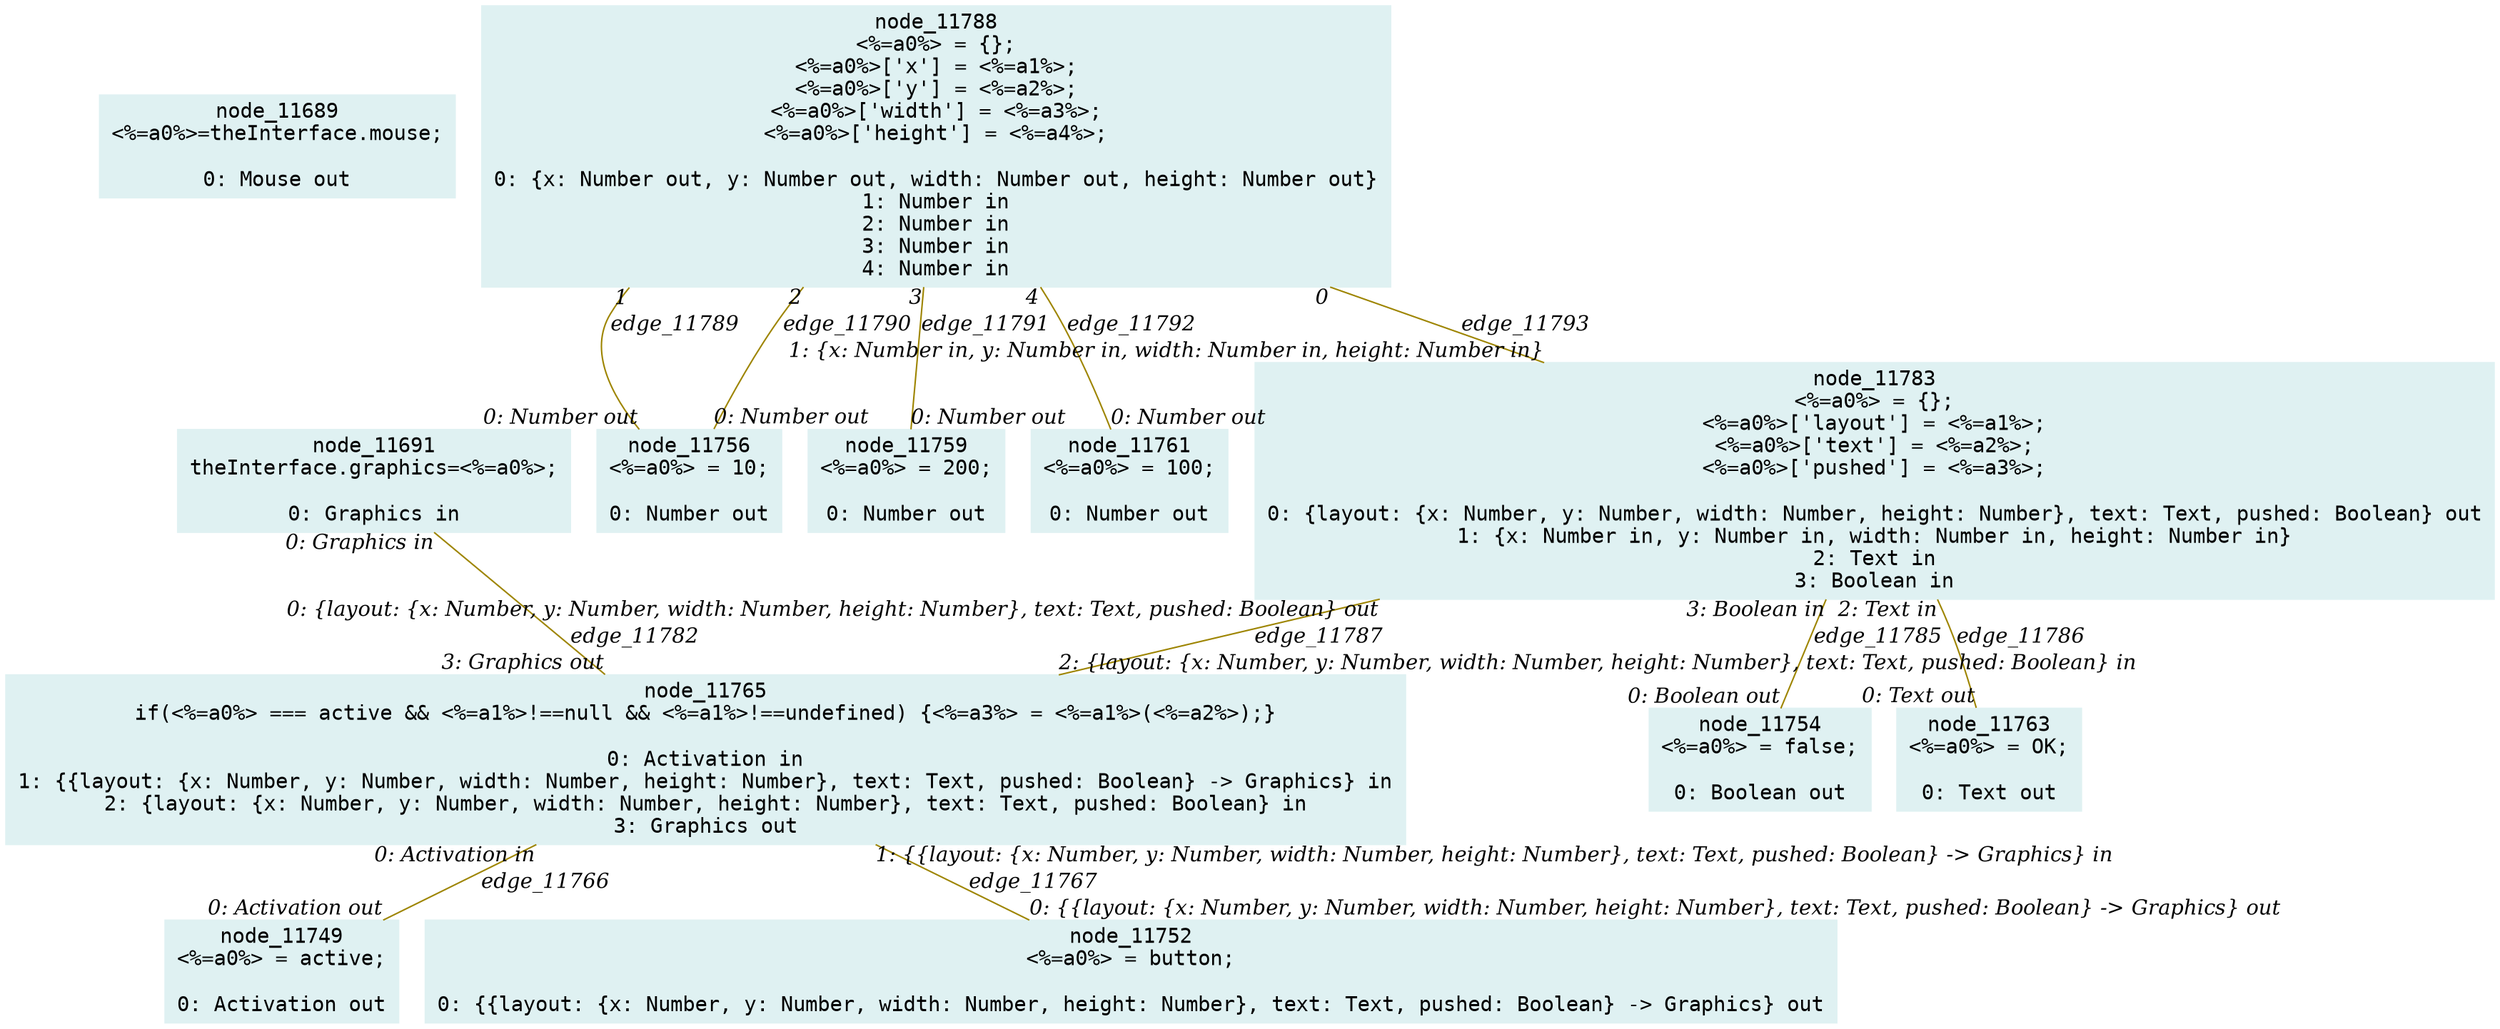 digraph g{node_11689 [shape="box", style="filled", color="#dff1f2", fontname="Courier", label="node_11689
<%=a0%>=theInterface.mouse;

0: Mouse out" ]
node_11691 [shape="box", style="filled", color="#dff1f2", fontname="Courier", label="node_11691
theInterface.graphics=<%=a0%>;

0: Graphics in" ]
node_11749 [shape="box", style="filled", color="#dff1f2", fontname="Courier", label="node_11749
<%=a0%> = active;

0: Activation out" ]
node_11752 [shape="box", style="filled", color="#dff1f2", fontname="Courier", label="node_11752
<%=a0%> = button;

0: {{layout: {x: Number, y: Number, width: Number, height: Number}, text: Text, pushed: Boolean} -> Graphics} out" ]
node_11754 [shape="box", style="filled", color="#dff1f2", fontname="Courier", label="node_11754
<%=a0%> = false;

0: Boolean out" ]
node_11756 [shape="box", style="filled", color="#dff1f2", fontname="Courier", label="node_11756
<%=a0%> = 10;

0: Number out" ]
node_11759 [shape="box", style="filled", color="#dff1f2", fontname="Courier", label="node_11759
<%=a0%> = 200;

0: Number out" ]
node_11761 [shape="box", style="filled", color="#dff1f2", fontname="Courier", label="node_11761
<%=a0%> = 100;

0: Number out" ]
node_11763 [shape="box", style="filled", color="#dff1f2", fontname="Courier", label="node_11763
<%=a0%> = OK;

0: Text out" ]
node_11765 [shape="box", style="filled", color="#dff1f2", fontname="Courier", label="node_11765
if(<%=a0%> === active && <%=a1%>!==null && <%=a1%>!==undefined) {<%=a3%> = <%=a1%>(<%=a2%>);}

0: Activation in
1: {{layout: {x: Number, y: Number, width: Number, height: Number}, text: Text, pushed: Boolean} -> Graphics} in
2: {layout: {x: Number, y: Number, width: Number, height: Number}, text: Text, pushed: Boolean} in
3: Graphics out" ]
node_11783 [shape="box", style="filled", color="#dff1f2", fontname="Courier", label="node_11783
<%=a0%> = {};
<%=a0%>['layout'] = <%=a1%>;
<%=a0%>['text'] = <%=a2%>;
<%=a0%>['pushed'] = <%=a3%>;

0: {layout: {x: Number, y: Number, width: Number, height: Number}, text: Text, pushed: Boolean} out
1: {x: Number in, y: Number in, width: Number in, height: Number in}
2: Text in
3: Boolean in" ]
node_11788 [shape="box", style="filled", color="#dff1f2", fontname="Courier", label="node_11788
<%=a0%> = {};
<%=a0%>['x'] = <%=a1%>;
<%=a0%>['y'] = <%=a2%>;
<%=a0%>['width'] = <%=a3%>;
<%=a0%>['height'] = <%=a4%>;

0: {x: Number out, y: Number out, width: Number out, height: Number out}
1: Number in
2: Number in
3: Number in
4: Number in" ]
node_11765 -> node_11749 [dir=none, arrowHead=none, fontname="Times-Italic", arrowsize=1, color="#9d8400", label="edge_11766",  headlabel="0: Activation out", taillabel="0: Activation in" ]
node_11765 -> node_11752 [dir=none, arrowHead=none, fontname="Times-Italic", arrowsize=1, color="#9d8400", label="edge_11767",  headlabel="0: {{layout: {x: Number, y: Number, width: Number, height: Number}, text: Text, pushed: Boolean} -> Graphics} out", taillabel="1: {{layout: {x: Number, y: Number, width: Number, height: Number}, text: Text, pushed: Boolean} -> Graphics} in" ]
node_11691 -> node_11765 [dir=none, arrowHead=none, fontname="Times-Italic", arrowsize=1, color="#9d8400", label="edge_11782",  headlabel="3: Graphics out", taillabel="0: Graphics in" ]
node_11783 -> node_11754 [dir=none, arrowHead=none, fontname="Times-Italic", arrowsize=1, color="#9d8400", label="edge_11785",  headlabel="0: Boolean out", taillabel="3: Boolean in" ]
node_11783 -> node_11763 [dir=none, arrowHead=none, fontname="Times-Italic", arrowsize=1, color="#9d8400", label="edge_11786",  headlabel="0: Text out", taillabel="2: Text in" ]
node_11783 -> node_11765 [dir=none, arrowHead=none, fontname="Times-Italic", arrowsize=1, color="#9d8400", label="edge_11787",  headlabel="2: {layout: {x: Number, y: Number, width: Number, height: Number}, text: Text, pushed: Boolean} in", taillabel="0: {layout: {x: Number, y: Number, width: Number, height: Number}, text: Text, pushed: Boolean} out" ]
node_11788 -> node_11756 [dir=none, arrowHead=none, fontname="Times-Italic", arrowsize=1, color="#9d8400", label="edge_11789",  headlabel="0: Number out", taillabel="1" ]
node_11788 -> node_11756 [dir=none, arrowHead=none, fontname="Times-Italic", arrowsize=1, color="#9d8400", label="edge_11790",  headlabel="0: Number out", taillabel="2" ]
node_11788 -> node_11759 [dir=none, arrowHead=none, fontname="Times-Italic", arrowsize=1, color="#9d8400", label="edge_11791",  headlabel="0: Number out", taillabel="3" ]
node_11788 -> node_11761 [dir=none, arrowHead=none, fontname="Times-Italic", arrowsize=1, color="#9d8400", label="edge_11792",  headlabel="0: Number out", taillabel="4" ]
node_11788 -> node_11783 [dir=none, arrowHead=none, fontname="Times-Italic", arrowsize=1, color="#9d8400", label="edge_11793",  headlabel="1: {x: Number in, y: Number in, width: Number in, height: Number in}", taillabel="0" ]
}